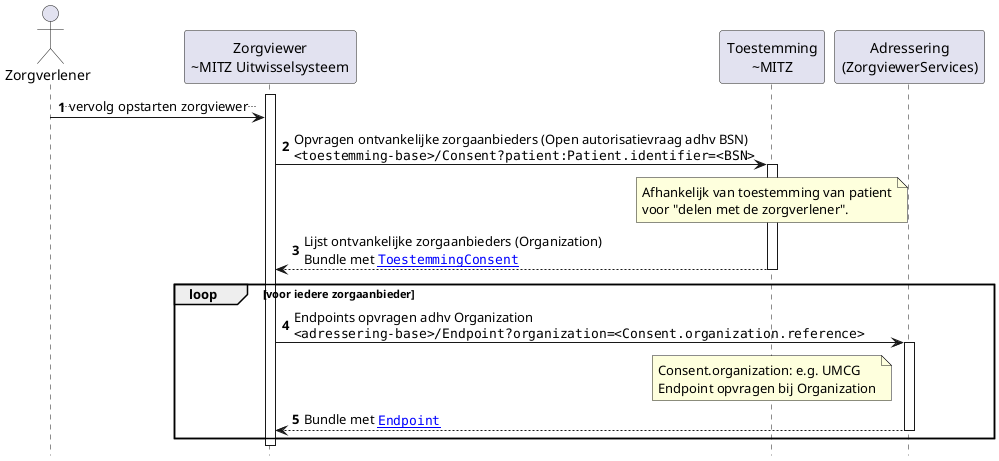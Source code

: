 @startuml
hide footbox
autonumber

actor Zorgverlener
participant "Zorgviewer\n~MITZ Uitwisselsysteem" as Zorgviewer
participant "Toestemming\n~MITZ" as Toestemming
participant "Adressering\n(ZorgviewerServices)" as Adressering

activate Zorgviewer
Zorgverlener->Zorgviewer: ..vervolg opstarten zorgviewer..
Zorgviewer->Toestemming: Opvragen ontvankelijke zorgaanbieders (Open autorisatievraag adhv BSN)\n""<toestemming-base>/Consent?patient:Patient.identifier=<BSN>""
note over Toestemming: Afhankelijk van toestemming van patient\nvoor "delen met de zorgverlener".
activate Toestemming
Toestemming-->Zorgviewer: Lijst ontvankelijke zorgaanbieders (Organization)\nBundle met ""[[StructureDefinition-ToestemmingConsent.html ToestemmingConsent]]""
deactivate Toestemming

loop voor iedere zorgaanbieder
  Zorgviewer->Adressering: Endpoints opvragen adhv Organization\n""<adressering-base>/Endpoint?organization=<Consent.organization.reference>""
  note over Toestemming
    Consent.organization: e.g. UMCG
    Endpoint opvragen bij Organization
  end note
  activate Adressering
  Adressering-->Zorgviewer: Bundle met ""[[StructureDefinition-Endpoint.html Endpoint]]""
  deactivate Adressering
end loop

deactivate Zorgviewer

@enduml